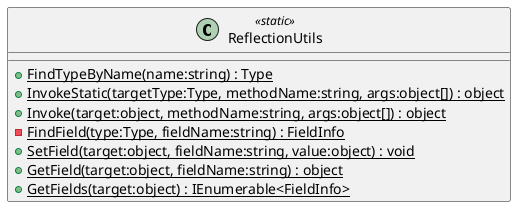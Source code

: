 @startuml
class ReflectionUtils <<static>> {
    + {static} FindTypeByName(name:string) : Type
    + {static} InvokeStatic(targetType:Type, methodName:string, args:object[]) : object
    + {static} Invoke(target:object, methodName:string, args:object[]) : object
    - {static} FindField(type:Type, fieldName:string) : FieldInfo
    + {static} SetField(target:object, fieldName:string, value:object) : void
    + {static} GetField(target:object, fieldName:string) : object
    + {static} GetFields(target:object) : IEnumerable<FieldInfo>
}
@enduml
